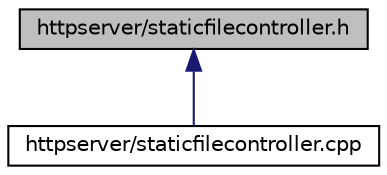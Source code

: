 digraph "httpserver/staticfilecontroller.h"
{
 // LATEX_PDF_SIZE
  edge [fontname="Helvetica",fontsize="10",labelfontname="Helvetica",labelfontsize="10"];
  node [fontname="Helvetica",fontsize="10",shape=record];
  Node1 [label="httpserver/staticfilecontroller.h",height=0.2,width=0.4,color="black", fillcolor="grey75", style="filled", fontcolor="black",tooltip=" "];
  Node1 -> Node2 [dir="back",color="midnightblue",fontsize="10",style="solid",fontname="Helvetica"];
  Node2 [label="httpserver/staticfilecontroller.cpp",height=0.2,width=0.4,color="black", fillcolor="white", style="filled",URL="$staticfilecontroller_8cpp.html",tooltip=" "];
}
